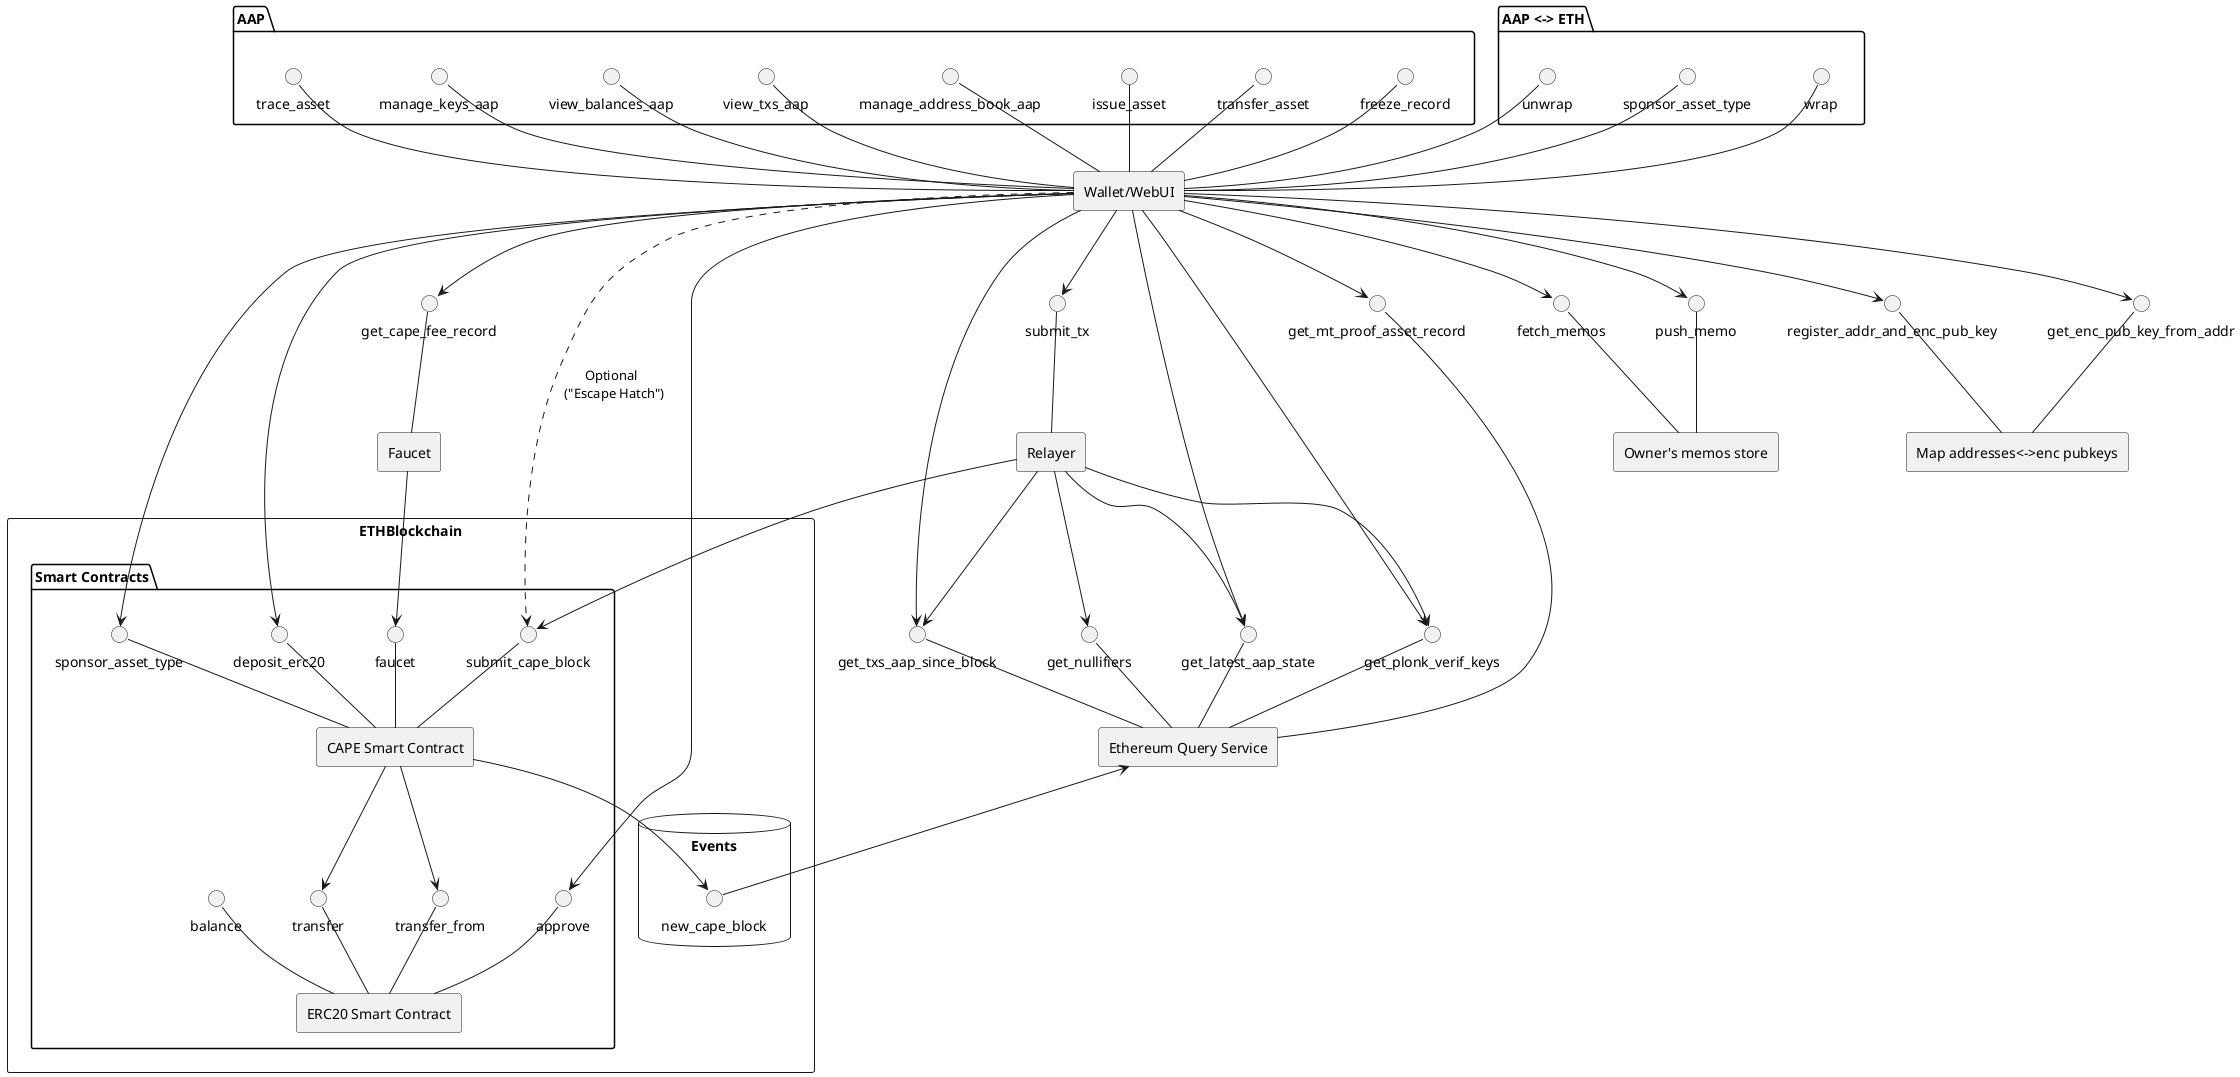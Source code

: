 @startuml
skinparam componentStyle rectangle

component "Wallet/WebUI" as UI


package "AAP" {
    issue_asset -down- UI
    transfer_asset -down- UI
    freeze_record -down- UI
    trace_asset -down- UI
    manage_keys_aap -down- UI
    view_balances_aap -down- UI
    view_txs_aap -down- UI
    manage_address_book_aap -down- UI
}
package "AAP <-> ETH" {
    sponsor_asset_type -down- UI
    wrap -down- UI
    unwrap -down- UI
}


[Relayer]
interface submit_tx
submit_tx -down- Relayer

[Ethereum Query Service] as EQS
interface get_mt_proof_asset_record
interface get_txs_aap_since_block
interface get_latest_aap_state
interface get_plonk_verif_keys
interface get_nullifiers
get_nullifiers -down- EQS
get_plonk_verif_keys -down- EQS
get_txs_aap_since_block -down- EQS
get_mt_proof_asset_record -down- EQS
get_latest_aap_state -down- EQS

' [Ethereum Access Provider] as EAP

[Owner's memos store] as OMS
interface fetch_memos
interface push_memo
fetch_memos -down- OMS
push_memo -down- OMS


[Map addresses<->enc pubkeys] as MAPADDRENC
interface register_addr_and_enc_pub_key
interface get_enc_pub_key_from_addr
register_addr_and_enc_pub_key -down- MAPADDRENC
get_enc_pub_key_from_addr -down- MAPADDRENC

[Faucet] as F
interface get_cape_fee_record
get_cape_fee_record -down- F

component ETHBlockchain {

    Package "Smart Contracts" {

        [CAPE Smart Contract] as CAPESC
        interface submit_cape_block
        interface "sponsor_asset_type" as sponsor_asset_type_cape
        interface deposit_erc20
        interface faucet
        submit_cape_block -down- CAPESC
        sponsor_asset_type_cape -down- CAPESC
        deposit_erc20 -down- CAPESC
        faucet -down- CAPESC


        [ERC20 Smart Contract] as ERC20
        interface approve
        interface transfer_from
        interface transfer
        interface balance


        approve -down- ERC20
        transfer -down- ERC20
        balance -down- ERC20
        transfer_from -down- ERC20

    }

    database Events {
        interface new_cape_block
    }

}

Relayer -down-> submit_cape_block
Relayer -down-> get_txs_aap_since_block
Relayer -down-> get_latest_aap_state
Relayer -down-> get_nullifiers
Relayer -down-> get_plonk_verif_keys

F -down-> faucet

CAPESC -down-> transfer_from
CAPESC -down-> transfer
CAPESC -down-> new_cape_block

UI -down-> fetch_memos
UI -down-> submit_tx
UI -down-> sponsor_asset_type_cape
UI -down-> push_memo
UI -down-> deposit_erc20
UI -down-> approve
UI -down-> get_mt_proof_asset_record
UI -down-> get_txs_aap_since_block
UI -down-> register_addr_and_enc_pub_key
UI -down-> get_enc_pub_key_from_addr
UI -down-> get_latest_aap_state
UI -down-> get_plonk_verif_keys
UI -down..-> submit_cape_block: Optional \n ("Escape Hatch")
UI -down-> get_cape_fee_record

new_cape_block -up-> EQS

@enduml
